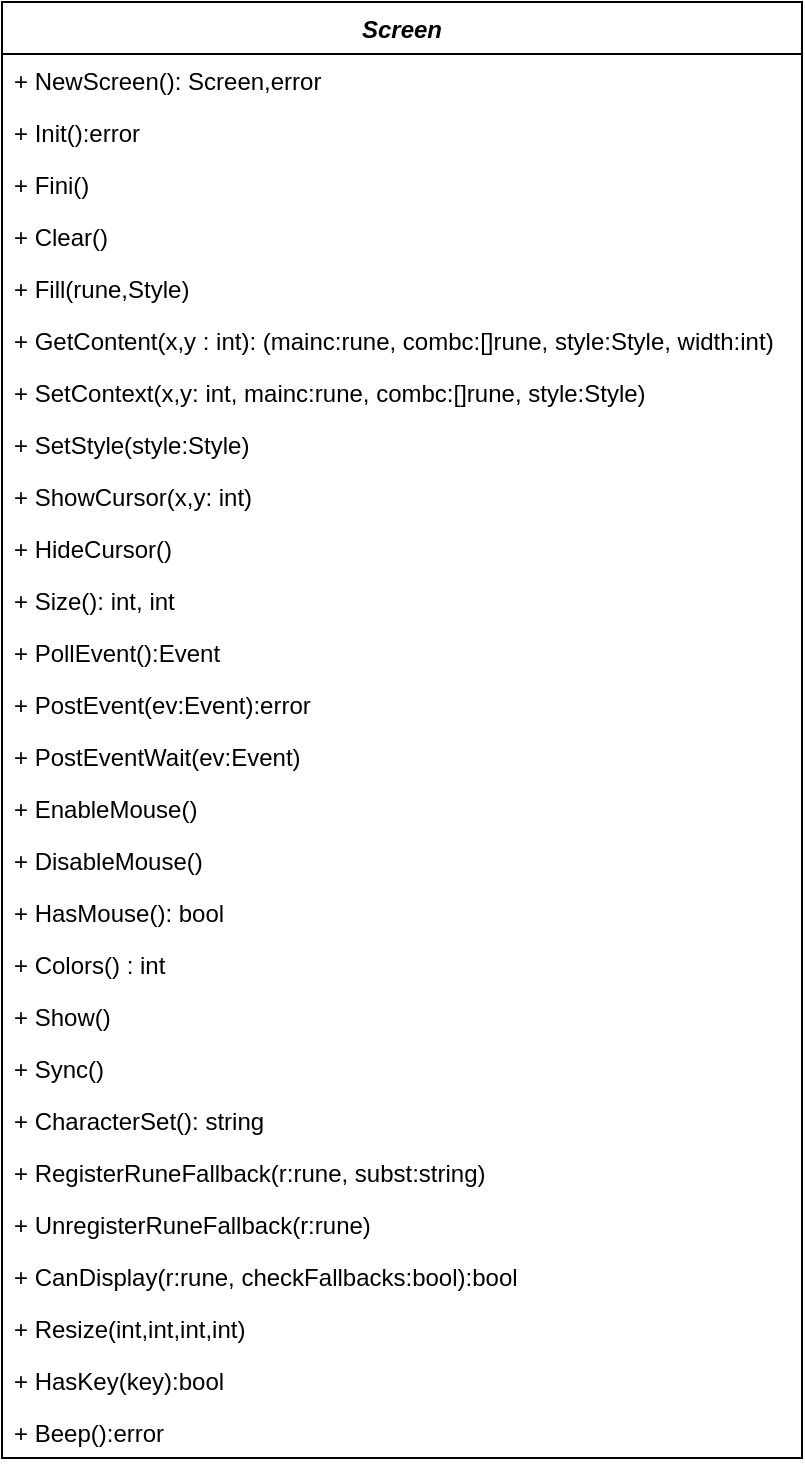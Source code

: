 <mxfile version="12.6.5" type="device"><diagram id="C5RBs43oDa-KdzZeNtuy" name="class"><mxGraphModel dx="609" dy="597" grid="1" gridSize="10" guides="1" tooltips="1" connect="1" arrows="1" fold="1" page="1" pageScale="1" pageWidth="827" pageHeight="1169" math="0" shadow="0"><root><mxCell id="WIyWlLk6GJQsqaUBKTNV-0"/><mxCell id="WIyWlLk6GJQsqaUBKTNV-1" parent="WIyWlLk6GJQsqaUBKTNV-0"/><mxCell id="Vh5zYeEqqJdyDtX7NODj-0" value="Screen" style="swimlane;fontStyle=3;align=center;verticalAlign=top;childLayout=stackLayout;horizontal=1;startSize=26;horizontalStack=0;resizeParent=1;resizeParentMax=0;resizeLast=0;collapsible=1;marginBottom=0;" vertex="1" parent="WIyWlLk6GJQsqaUBKTNV-1"><mxGeometry x="70" y="70" width="400" height="728" as="geometry"/></mxCell><mxCell id="Vh5zYeEqqJdyDtX7NODj-1" value="+ NewScreen(): Screen,error" style="text;strokeColor=none;fillColor=none;align=left;verticalAlign=top;spacingLeft=4;spacingRight=4;overflow=hidden;rotatable=0;points=[[0,0.5],[1,0.5]];portConstraint=eastwest;" vertex="1" parent="Vh5zYeEqqJdyDtX7NODj-0"><mxGeometry y="26" width="400" height="26" as="geometry"/></mxCell><mxCell id="Vh5zYeEqqJdyDtX7NODj-3" value="+ Init():error" style="text;strokeColor=none;fillColor=none;align=left;verticalAlign=top;spacingLeft=4;spacingRight=4;overflow=hidden;rotatable=0;points=[[0,0.5],[1,0.5]];portConstraint=eastwest;" vertex="1" parent="Vh5zYeEqqJdyDtX7NODj-0"><mxGeometry y="52" width="400" height="26" as="geometry"/></mxCell><mxCell id="Vh5zYeEqqJdyDtX7NODj-6" value="+ Fini()" style="text;strokeColor=none;fillColor=none;align=left;verticalAlign=top;spacingLeft=4;spacingRight=4;overflow=hidden;rotatable=0;points=[[0,0.5],[1,0.5]];portConstraint=eastwest;" vertex="1" parent="Vh5zYeEqqJdyDtX7NODj-0"><mxGeometry y="78" width="400" height="26" as="geometry"/></mxCell><mxCell id="Vh5zYeEqqJdyDtX7NODj-7" value="+ Clear()" style="text;strokeColor=none;fillColor=none;align=left;verticalAlign=top;spacingLeft=4;spacingRight=4;overflow=hidden;rotatable=0;points=[[0,0.5],[1,0.5]];portConstraint=eastwest;" vertex="1" parent="Vh5zYeEqqJdyDtX7NODj-0"><mxGeometry y="104" width="400" height="26" as="geometry"/></mxCell><mxCell id="Vh5zYeEqqJdyDtX7NODj-8" value="+ Fill(rune,Style)" style="text;strokeColor=none;fillColor=none;align=left;verticalAlign=top;spacingLeft=4;spacingRight=4;overflow=hidden;rotatable=0;points=[[0,0.5],[1,0.5]];portConstraint=eastwest;" vertex="1" parent="Vh5zYeEqqJdyDtX7NODj-0"><mxGeometry y="130" width="400" height="26" as="geometry"/></mxCell><mxCell id="Vh5zYeEqqJdyDtX7NODj-9" value="+ GetContent(x,y : int): (mainc:rune, combc:[]rune, style:Style, width:int)" style="text;strokeColor=none;fillColor=none;align=left;verticalAlign=top;spacingLeft=4;spacingRight=4;overflow=hidden;rotatable=0;points=[[0,0.5],[1,0.5]];portConstraint=eastwest;" vertex="1" parent="Vh5zYeEqqJdyDtX7NODj-0"><mxGeometry y="156" width="400" height="26" as="geometry"/></mxCell><mxCell id="Vh5zYeEqqJdyDtX7NODj-10" value="+ SetContext(x,y: int, mainc:rune, combc:[]rune, style:Style)" style="text;strokeColor=none;fillColor=none;align=left;verticalAlign=top;spacingLeft=4;spacingRight=4;overflow=hidden;rotatable=0;points=[[0,0.5],[1,0.5]];portConstraint=eastwest;" vertex="1" parent="Vh5zYeEqqJdyDtX7NODj-0"><mxGeometry y="182" width="400" height="26" as="geometry"/></mxCell><mxCell id="Vh5zYeEqqJdyDtX7NODj-19" value="+ SetStyle(style:Style)" style="text;strokeColor=none;fillColor=none;align=left;verticalAlign=top;spacingLeft=4;spacingRight=4;overflow=hidden;rotatable=0;points=[[0,0.5],[1,0.5]];portConstraint=eastwest;" vertex="1" parent="Vh5zYeEqqJdyDtX7NODj-0"><mxGeometry y="208" width="400" height="26" as="geometry"/></mxCell><mxCell id="Vh5zYeEqqJdyDtX7NODj-20" value="+ ShowCursor(x,y: int)" style="text;strokeColor=none;fillColor=none;align=left;verticalAlign=top;spacingLeft=4;spacingRight=4;overflow=hidden;rotatable=0;points=[[0,0.5],[1,0.5]];portConstraint=eastwest;" vertex="1" parent="Vh5zYeEqqJdyDtX7NODj-0"><mxGeometry y="234" width="400" height="26" as="geometry"/></mxCell><mxCell id="Vh5zYeEqqJdyDtX7NODj-21" value="+ HideCursor()" style="text;strokeColor=none;fillColor=none;align=left;verticalAlign=top;spacingLeft=4;spacingRight=4;overflow=hidden;rotatable=0;points=[[0,0.5],[1,0.5]];portConstraint=eastwest;" vertex="1" parent="Vh5zYeEqqJdyDtX7NODj-0"><mxGeometry y="260" width="400" height="26" as="geometry"/></mxCell><mxCell id="Vh5zYeEqqJdyDtX7NODj-22" value="+ Size(): int, int" style="text;strokeColor=none;fillColor=none;align=left;verticalAlign=top;spacingLeft=4;spacingRight=4;overflow=hidden;rotatable=0;points=[[0,0.5],[1,0.5]];portConstraint=eastwest;" vertex="1" parent="Vh5zYeEqqJdyDtX7NODj-0"><mxGeometry y="286" width="400" height="26" as="geometry"/></mxCell><mxCell id="Vh5zYeEqqJdyDtX7NODj-23" value="+ PollEvent():Event" style="text;strokeColor=none;fillColor=none;align=left;verticalAlign=top;spacingLeft=4;spacingRight=4;overflow=hidden;rotatable=0;points=[[0,0.5],[1,0.5]];portConstraint=eastwest;" vertex="1" parent="Vh5zYeEqqJdyDtX7NODj-0"><mxGeometry y="312" width="400" height="26" as="geometry"/></mxCell><mxCell id="Vh5zYeEqqJdyDtX7NODj-24" value="+ PostEvent(ev:Event):error" style="text;strokeColor=none;fillColor=none;align=left;verticalAlign=top;spacingLeft=4;spacingRight=4;overflow=hidden;rotatable=0;points=[[0,0.5],[1,0.5]];portConstraint=eastwest;" vertex="1" parent="Vh5zYeEqqJdyDtX7NODj-0"><mxGeometry y="338" width="400" height="26" as="geometry"/></mxCell><mxCell id="Vh5zYeEqqJdyDtX7NODj-25" value="+ PostEventWait(ev:Event)" style="text;strokeColor=none;fillColor=none;align=left;verticalAlign=top;spacingLeft=4;spacingRight=4;overflow=hidden;rotatable=0;points=[[0,0.5],[1,0.5]];portConstraint=eastwest;" vertex="1" parent="Vh5zYeEqqJdyDtX7NODj-0"><mxGeometry y="364" width="400" height="26" as="geometry"/></mxCell><mxCell id="Vh5zYeEqqJdyDtX7NODj-26" value="+ EnableMouse()" style="text;strokeColor=none;fillColor=none;align=left;verticalAlign=top;spacingLeft=4;spacingRight=4;overflow=hidden;rotatable=0;points=[[0,0.5],[1,0.5]];portConstraint=eastwest;" vertex="1" parent="Vh5zYeEqqJdyDtX7NODj-0"><mxGeometry y="390" width="400" height="26" as="geometry"/></mxCell><mxCell id="Vh5zYeEqqJdyDtX7NODj-27" value="+ DisableMouse()" style="text;strokeColor=none;fillColor=none;align=left;verticalAlign=top;spacingLeft=4;spacingRight=4;overflow=hidden;rotatable=0;points=[[0,0.5],[1,0.5]];portConstraint=eastwest;" vertex="1" parent="Vh5zYeEqqJdyDtX7NODj-0"><mxGeometry y="416" width="400" height="26" as="geometry"/></mxCell><mxCell id="Vh5zYeEqqJdyDtX7NODj-28" value="+ HasMouse(): bool" style="text;strokeColor=none;fillColor=none;align=left;verticalAlign=top;spacingLeft=4;spacingRight=4;overflow=hidden;rotatable=0;points=[[0,0.5],[1,0.5]];portConstraint=eastwest;" vertex="1" parent="Vh5zYeEqqJdyDtX7NODj-0"><mxGeometry y="442" width="400" height="26" as="geometry"/></mxCell><mxCell id="Vh5zYeEqqJdyDtX7NODj-29" value="+ Colors() : int" style="text;strokeColor=none;fillColor=none;align=left;verticalAlign=top;spacingLeft=4;spacingRight=4;overflow=hidden;rotatable=0;points=[[0,0.5],[1,0.5]];portConstraint=eastwest;" vertex="1" parent="Vh5zYeEqqJdyDtX7NODj-0"><mxGeometry y="468" width="400" height="26" as="geometry"/></mxCell><mxCell id="Vh5zYeEqqJdyDtX7NODj-30" value="+ Show()" style="text;strokeColor=none;fillColor=none;align=left;verticalAlign=top;spacingLeft=4;spacingRight=4;overflow=hidden;rotatable=0;points=[[0,0.5],[1,0.5]];portConstraint=eastwest;" vertex="1" parent="Vh5zYeEqqJdyDtX7NODj-0"><mxGeometry y="494" width="400" height="26" as="geometry"/></mxCell><mxCell id="Vh5zYeEqqJdyDtX7NODj-31" value="+ Sync()" style="text;strokeColor=none;fillColor=none;align=left;verticalAlign=top;spacingLeft=4;spacingRight=4;overflow=hidden;rotatable=0;points=[[0,0.5],[1,0.5]];portConstraint=eastwest;" vertex="1" parent="Vh5zYeEqqJdyDtX7NODj-0"><mxGeometry y="520" width="400" height="26" as="geometry"/></mxCell><mxCell id="Vh5zYeEqqJdyDtX7NODj-32" value="+ CharacterSet(): string" style="text;strokeColor=none;fillColor=none;align=left;verticalAlign=top;spacingLeft=4;spacingRight=4;overflow=hidden;rotatable=0;points=[[0,0.5],[1,0.5]];portConstraint=eastwest;" vertex="1" parent="Vh5zYeEqqJdyDtX7NODj-0"><mxGeometry y="546" width="400" height="26" as="geometry"/></mxCell><mxCell id="Vh5zYeEqqJdyDtX7NODj-33" value="+ RegisterRuneFallback(r:rune, subst:string)" style="text;strokeColor=none;fillColor=none;align=left;verticalAlign=top;spacingLeft=4;spacingRight=4;overflow=hidden;rotatable=0;points=[[0,0.5],[1,0.5]];portConstraint=eastwest;" vertex="1" parent="Vh5zYeEqqJdyDtX7NODj-0"><mxGeometry y="572" width="400" height="26" as="geometry"/></mxCell><mxCell id="Vh5zYeEqqJdyDtX7NODj-34" value="+ UnregisterRuneFallback(r:rune)" style="text;strokeColor=none;fillColor=none;align=left;verticalAlign=top;spacingLeft=4;spacingRight=4;overflow=hidden;rotatable=0;points=[[0,0.5],[1,0.5]];portConstraint=eastwest;" vertex="1" parent="Vh5zYeEqqJdyDtX7NODj-0"><mxGeometry y="598" width="400" height="26" as="geometry"/></mxCell><mxCell id="Vh5zYeEqqJdyDtX7NODj-35" value="+ CanDisplay(r:rune, checkFallbacks:bool):bool" style="text;strokeColor=none;fillColor=none;align=left;verticalAlign=top;spacingLeft=4;spacingRight=4;overflow=hidden;rotatable=0;points=[[0,0.5],[1,0.5]];portConstraint=eastwest;" vertex="1" parent="Vh5zYeEqqJdyDtX7NODj-0"><mxGeometry y="624" width="400" height="26" as="geometry"/></mxCell><mxCell id="Vh5zYeEqqJdyDtX7NODj-36" value="+ Resize(int,int,int,int)" style="text;strokeColor=none;fillColor=none;align=left;verticalAlign=top;spacingLeft=4;spacingRight=4;overflow=hidden;rotatable=0;points=[[0,0.5],[1,0.5]];portConstraint=eastwest;" vertex="1" parent="Vh5zYeEqqJdyDtX7NODj-0"><mxGeometry y="650" width="400" height="26" as="geometry"/></mxCell><mxCell id="Vh5zYeEqqJdyDtX7NODj-37" value="+ HasKey(key):bool" style="text;strokeColor=none;fillColor=none;align=left;verticalAlign=top;spacingLeft=4;spacingRight=4;overflow=hidden;rotatable=0;points=[[0,0.5],[1,0.5]];portConstraint=eastwest;" vertex="1" parent="Vh5zYeEqqJdyDtX7NODj-0"><mxGeometry y="676" width="400" height="26" as="geometry"/></mxCell><mxCell id="Vh5zYeEqqJdyDtX7NODj-38" value="+ Beep():error" style="text;strokeColor=none;fillColor=none;align=left;verticalAlign=top;spacingLeft=4;spacingRight=4;overflow=hidden;rotatable=0;points=[[0,0.5],[1,0.5]];portConstraint=eastwest;" vertex="1" parent="Vh5zYeEqqJdyDtX7NODj-0"><mxGeometry y="702" width="400" height="26" as="geometry"/></mxCell></root></mxGraphModel></diagram></mxfile>